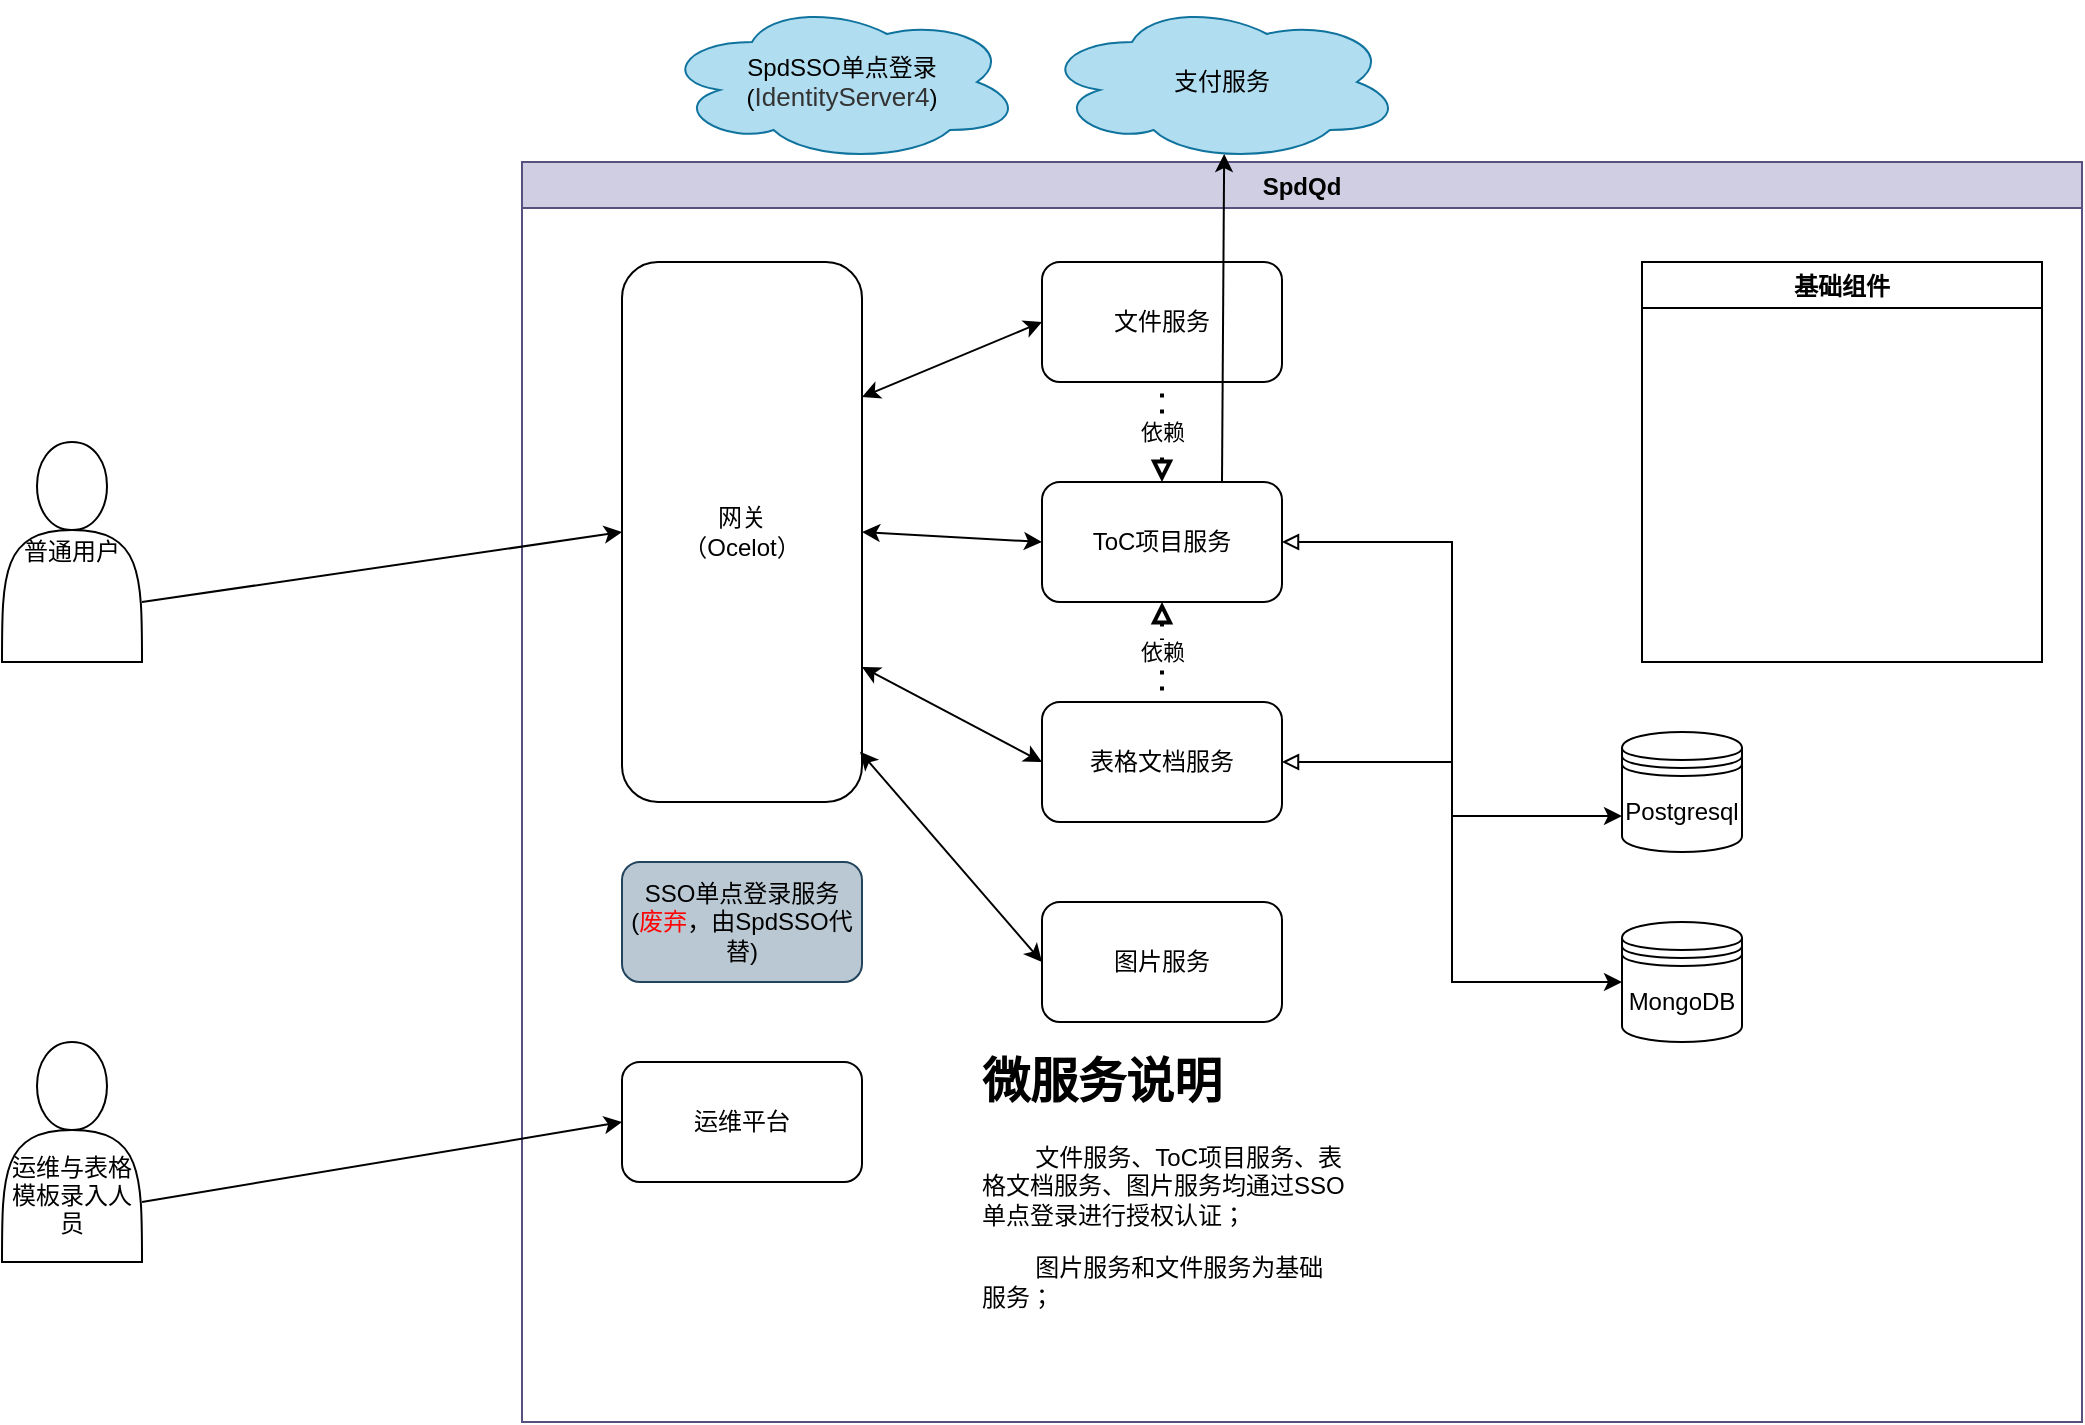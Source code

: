 <mxfile version="13.5.1" type="github">
  <diagram id="HT3FxX0pIOCQpgL--td7" name="Page-1">
    <mxGraphModel dx="2249" dy="794" grid="1" gridSize="10" guides="1" tooltips="1" connect="1" arrows="1" fold="1" page="1" pageScale="1" pageWidth="827" pageHeight="1169" math="0" shadow="0">
      <root>
        <mxCell id="0" />
        <mxCell id="1" parent="0" />
        <mxCell id="hoViXtWKNpGrK3gVjjk8-4" value="SpdQd" style="swimlane;fillColor=#d0cee2;strokeColor=#56517e;" vertex="1" parent="1">
          <mxGeometry x="-10" y="90" width="780" height="630" as="geometry" />
        </mxCell>
        <mxCell id="hoViXtWKNpGrK3gVjjk8-40" style="edgeStyle=orthogonalEdgeStyle;rounded=0;orthogonalLoop=1;jettySize=auto;html=1;exitX=1;exitY=0.5;exitDx=0;exitDy=0;entryX=0;entryY=0.5;entryDx=0;entryDy=0;startArrow=block;startFill=0;" edge="1" parent="hoViXtWKNpGrK3gVjjk8-4" source="hoViXtWKNpGrK3gVjjk8-8" target="hoViXtWKNpGrK3gVjjk8-39">
          <mxGeometry relative="1" as="geometry" />
        </mxCell>
        <mxCell id="hoViXtWKNpGrK3gVjjk8-8" value="表格文档服务" style="rounded=1;whiteSpace=wrap;html=1;" vertex="1" parent="hoViXtWKNpGrK3gVjjk8-4">
          <mxGeometry x="260" y="270" width="120" height="60" as="geometry" />
        </mxCell>
        <mxCell id="hoViXtWKNpGrK3gVjjk8-9" value="图片服务" style="rounded=1;whiteSpace=wrap;html=1;" vertex="1" parent="hoViXtWKNpGrK3gVjjk8-4">
          <mxGeometry x="260" y="370" width="120" height="60" as="geometry" />
        </mxCell>
        <mxCell id="hoViXtWKNpGrK3gVjjk8-10" value="文件服务" style="rounded=1;whiteSpace=wrap;html=1;" vertex="1" parent="hoViXtWKNpGrK3gVjjk8-4">
          <mxGeometry x="260" y="50" width="120" height="60" as="geometry" />
        </mxCell>
        <mxCell id="hoViXtWKNpGrK3gVjjk8-11" value="SSO单点登录服务&lt;br&gt;(&lt;font color=&quot;#ff0303&quot;&gt;废弃&lt;/font&gt;，由SpdSSO代替)" style="rounded=1;whiteSpace=wrap;html=1;fillColor=#bac8d3;strokeColor=#23445d;" vertex="1" parent="hoViXtWKNpGrK3gVjjk8-4">
          <mxGeometry x="50" y="350" width="120" height="60" as="geometry" />
        </mxCell>
        <mxCell id="hoViXtWKNpGrK3gVjjk8-12" value="运维平台" style="rounded=1;whiteSpace=wrap;html=1;" vertex="1" parent="hoViXtWKNpGrK3gVjjk8-4">
          <mxGeometry x="50" y="450" width="120" height="60" as="geometry" />
        </mxCell>
        <mxCell id="hoViXtWKNpGrK3gVjjk8-14" value="网关&lt;br&gt;（Ocelot）" style="rounded=1;whiteSpace=wrap;html=1;" vertex="1" parent="hoViXtWKNpGrK3gVjjk8-4">
          <mxGeometry x="50" y="50" width="120" height="270" as="geometry" />
        </mxCell>
        <mxCell id="hoViXtWKNpGrK3gVjjk8-41" style="edgeStyle=orthogonalEdgeStyle;rounded=0;orthogonalLoop=1;jettySize=auto;html=1;exitX=1;exitY=0.5;exitDx=0;exitDy=0;entryX=0;entryY=0.7;entryDx=0;entryDy=0;startArrow=block;startFill=0;" edge="1" parent="hoViXtWKNpGrK3gVjjk8-4" source="hoViXtWKNpGrK3gVjjk8-19" target="hoViXtWKNpGrK3gVjjk8-37">
          <mxGeometry relative="1" as="geometry" />
        </mxCell>
        <mxCell id="hoViXtWKNpGrK3gVjjk8-19" value="ToC项目服务" style="rounded=1;whiteSpace=wrap;html=1;" vertex="1" parent="hoViXtWKNpGrK3gVjjk8-4">
          <mxGeometry x="260" y="160" width="120" height="60" as="geometry" />
        </mxCell>
        <mxCell id="hoViXtWKNpGrK3gVjjk8-21" value="" style="endArrow=classic;startArrow=classic;html=1;exitX=1;exitY=0.5;exitDx=0;exitDy=0;entryX=0;entryY=0.5;entryDx=0;entryDy=0;" edge="1" parent="hoViXtWKNpGrK3gVjjk8-4" source="hoViXtWKNpGrK3gVjjk8-14" target="hoViXtWKNpGrK3gVjjk8-19">
          <mxGeometry width="50" height="50" relative="1" as="geometry">
            <mxPoint x="390" y="230" as="sourcePoint" />
            <mxPoint x="440" y="180" as="targetPoint" />
          </mxGeometry>
        </mxCell>
        <mxCell id="hoViXtWKNpGrK3gVjjk8-22" value="" style="endArrow=classic;startArrow=classic;html=1;exitX=1;exitY=0.75;exitDx=0;exitDy=0;entryX=0;entryY=0.5;entryDx=0;entryDy=0;" edge="1" parent="hoViXtWKNpGrK3gVjjk8-4" source="hoViXtWKNpGrK3gVjjk8-14" target="hoViXtWKNpGrK3gVjjk8-8">
          <mxGeometry width="50" height="50" relative="1" as="geometry">
            <mxPoint x="180" y="165" as="sourcePoint" />
            <mxPoint x="250" y="90" as="targetPoint" />
          </mxGeometry>
        </mxCell>
        <mxCell id="hoViXtWKNpGrK3gVjjk8-27" value="依赖" style="endArrow=none;dashed=1;html=1;dashPattern=1 3;strokeWidth=2;startArrow=block;startFill=0;exitX=0.5;exitY=1;exitDx=0;exitDy=0;entryX=0.5;entryY=0;entryDx=0;entryDy=0;" edge="1" parent="hoViXtWKNpGrK3gVjjk8-4" source="hoViXtWKNpGrK3gVjjk8-19" target="hoViXtWKNpGrK3gVjjk8-8">
          <mxGeometry width="50" height="50" relative="1" as="geometry">
            <mxPoint x="430" y="150" as="sourcePoint" />
            <mxPoint x="480" y="100" as="targetPoint" />
          </mxGeometry>
        </mxCell>
        <mxCell id="hoViXtWKNpGrK3gVjjk8-28" value="依赖" style="endArrow=none;dashed=1;html=1;dashPattern=1 3;strokeWidth=2;startArrow=block;startFill=0;entryX=0.5;entryY=1;entryDx=0;entryDy=0;exitX=0.5;exitY=0;exitDx=0;exitDy=0;" edge="1" parent="hoViXtWKNpGrK3gVjjk8-4" source="hoViXtWKNpGrK3gVjjk8-19" target="hoViXtWKNpGrK3gVjjk8-10">
          <mxGeometry width="50" height="50" relative="1" as="geometry">
            <mxPoint x="310" y="130" as="sourcePoint" />
            <mxPoint x="320" y="280" as="targetPoint" />
          </mxGeometry>
        </mxCell>
        <mxCell id="hoViXtWKNpGrK3gVjjk8-29" value="" style="endArrow=classic;startArrow=classic;html=1;exitX=1;exitY=0.25;exitDx=0;exitDy=0;entryX=0;entryY=0.5;entryDx=0;entryDy=0;" edge="1" parent="hoViXtWKNpGrK3gVjjk8-4" source="hoViXtWKNpGrK3gVjjk8-14" target="hoViXtWKNpGrK3gVjjk8-10">
          <mxGeometry width="50" height="50" relative="1" as="geometry">
            <mxPoint x="170" y="210" as="sourcePoint" />
            <mxPoint x="250" y="190" as="targetPoint" />
          </mxGeometry>
        </mxCell>
        <mxCell id="hoViXtWKNpGrK3gVjjk8-30" value="" style="endArrow=classic;startArrow=classic;html=1;exitX=0.992;exitY=0.907;exitDx=0;exitDy=0;entryX=0;entryY=0.5;entryDx=0;entryDy=0;exitPerimeter=0;" edge="1" parent="hoViXtWKNpGrK3gVjjk8-4" source="hoViXtWKNpGrK3gVjjk8-14" target="hoViXtWKNpGrK3gVjjk8-9">
          <mxGeometry width="50" height="50" relative="1" as="geometry">
            <mxPoint x="170" y="370.0" as="sourcePoint" />
            <mxPoint x="250" y="407.08" as="targetPoint" />
          </mxGeometry>
        </mxCell>
        <mxCell id="hoViXtWKNpGrK3gVjjk8-34" value="&lt;h1&gt;微服务说明&lt;/h1&gt;&lt;p&gt;&amp;nbsp; &amp;nbsp; &amp;nbsp; &amp;nbsp; 文件服务、ToC项目服务、表格文档服务、图片服务均通过SSO单点登录进行授权认证；&lt;/p&gt;&lt;p&gt;&amp;nbsp; &amp;nbsp; &amp;nbsp; &amp;nbsp; 图片服务和文件服务为基础服务；&lt;/p&gt;&lt;p&gt;&lt;br&gt;&lt;/p&gt;" style="text;html=1;strokeColor=none;fillColor=none;spacing=5;spacingTop=-20;whiteSpace=wrap;overflow=hidden;rounded=0;" vertex="1" parent="hoViXtWKNpGrK3gVjjk8-4">
          <mxGeometry x="225" y="440" width="190" height="140" as="geometry" />
        </mxCell>
        <mxCell id="hoViXtWKNpGrK3gVjjk8-35" value="基础组件" style="swimlane;" vertex="1" parent="hoViXtWKNpGrK3gVjjk8-4">
          <mxGeometry x="560" y="50" width="200" height="200" as="geometry" />
        </mxCell>
        <mxCell id="hoViXtWKNpGrK3gVjjk8-37" value="Postgresql" style="shape=datastore;whiteSpace=wrap;html=1;" vertex="1" parent="hoViXtWKNpGrK3gVjjk8-4">
          <mxGeometry x="550" y="285" width="60" height="60" as="geometry" />
        </mxCell>
        <mxCell id="hoViXtWKNpGrK3gVjjk8-39" value="MongoDB" style="shape=datastore;whiteSpace=wrap;html=1;" vertex="1" parent="hoViXtWKNpGrK3gVjjk8-4">
          <mxGeometry x="550" y="380" width="60" height="60" as="geometry" />
        </mxCell>
        <mxCell id="hoViXtWKNpGrK3gVjjk8-5" value="SpdSSO单点登录&lt;br&gt;(&lt;font color=&quot;#333333&quot; face=&quot;microsoft yahei, arial, sans-serif&quot;&gt;&lt;span style=&quot;font-size: 13px&quot;&gt;IdentityServer4&lt;/span&gt;&lt;/font&gt;)" style="ellipse;shape=cloud;whiteSpace=wrap;html=1;fillColor=#b1ddf0;strokeColor=#10739e;" vertex="1" parent="1">
          <mxGeometry x="60" y="10" width="180" height="80" as="geometry" />
        </mxCell>
        <mxCell id="hoViXtWKNpGrK3gVjjk8-7" value="支付服务" style="ellipse;shape=cloud;whiteSpace=wrap;html=1;fillColor=#b1ddf0;strokeColor=#10739e;" vertex="1" parent="1">
          <mxGeometry x="250" y="10" width="180" height="80" as="geometry" />
        </mxCell>
        <mxCell id="hoViXtWKNpGrK3gVjjk8-15" value="普通用户" style="shape=actor;whiteSpace=wrap;html=1;" vertex="1" parent="1">
          <mxGeometry x="-270" y="230" width="70" height="110" as="geometry" />
        </mxCell>
        <mxCell id="hoViXtWKNpGrK3gVjjk8-17" value="&lt;br&gt;&lt;br&gt;&lt;br&gt;运维与表格模板录入人员" style="shape=actor;whiteSpace=wrap;html=1;" vertex="1" parent="1">
          <mxGeometry x="-270" y="530" width="70" height="110" as="geometry" />
        </mxCell>
        <mxCell id="hoViXtWKNpGrK3gVjjk8-32" value="" style="endArrow=classic;html=1;entryX=0;entryY=0.5;entryDx=0;entryDy=0;" edge="1" parent="1" target="hoViXtWKNpGrK3gVjjk8-14">
          <mxGeometry width="50" height="50" relative="1" as="geometry">
            <mxPoint x="-200" y="310" as="sourcePoint" />
            <mxPoint x="-150" y="260" as="targetPoint" />
          </mxGeometry>
        </mxCell>
        <mxCell id="hoViXtWKNpGrK3gVjjk8-33" value="" style="endArrow=classic;html=1;entryX=0;entryY=0.5;entryDx=0;entryDy=0;" edge="1" parent="1" target="hoViXtWKNpGrK3gVjjk8-12">
          <mxGeometry width="50" height="50" relative="1" as="geometry">
            <mxPoint x="-200" y="610" as="sourcePoint" />
            <mxPoint x="-150" y="560" as="targetPoint" />
          </mxGeometry>
        </mxCell>
        <mxCell id="hoViXtWKNpGrK3gVjjk8-36" value="" style="endArrow=classic;html=1;exitX=0.75;exitY=0;exitDx=0;exitDy=0;entryX=0.506;entryY=0.95;entryDx=0;entryDy=0;entryPerimeter=0;" edge="1" parent="1" source="hoViXtWKNpGrK3gVjjk8-19" target="hoViXtWKNpGrK3gVjjk8-7">
          <mxGeometry width="50" height="50" relative="1" as="geometry">
            <mxPoint x="310" y="280" as="sourcePoint" />
            <mxPoint x="360" y="230" as="targetPoint" />
          </mxGeometry>
        </mxCell>
      </root>
    </mxGraphModel>
  </diagram>
</mxfile>
